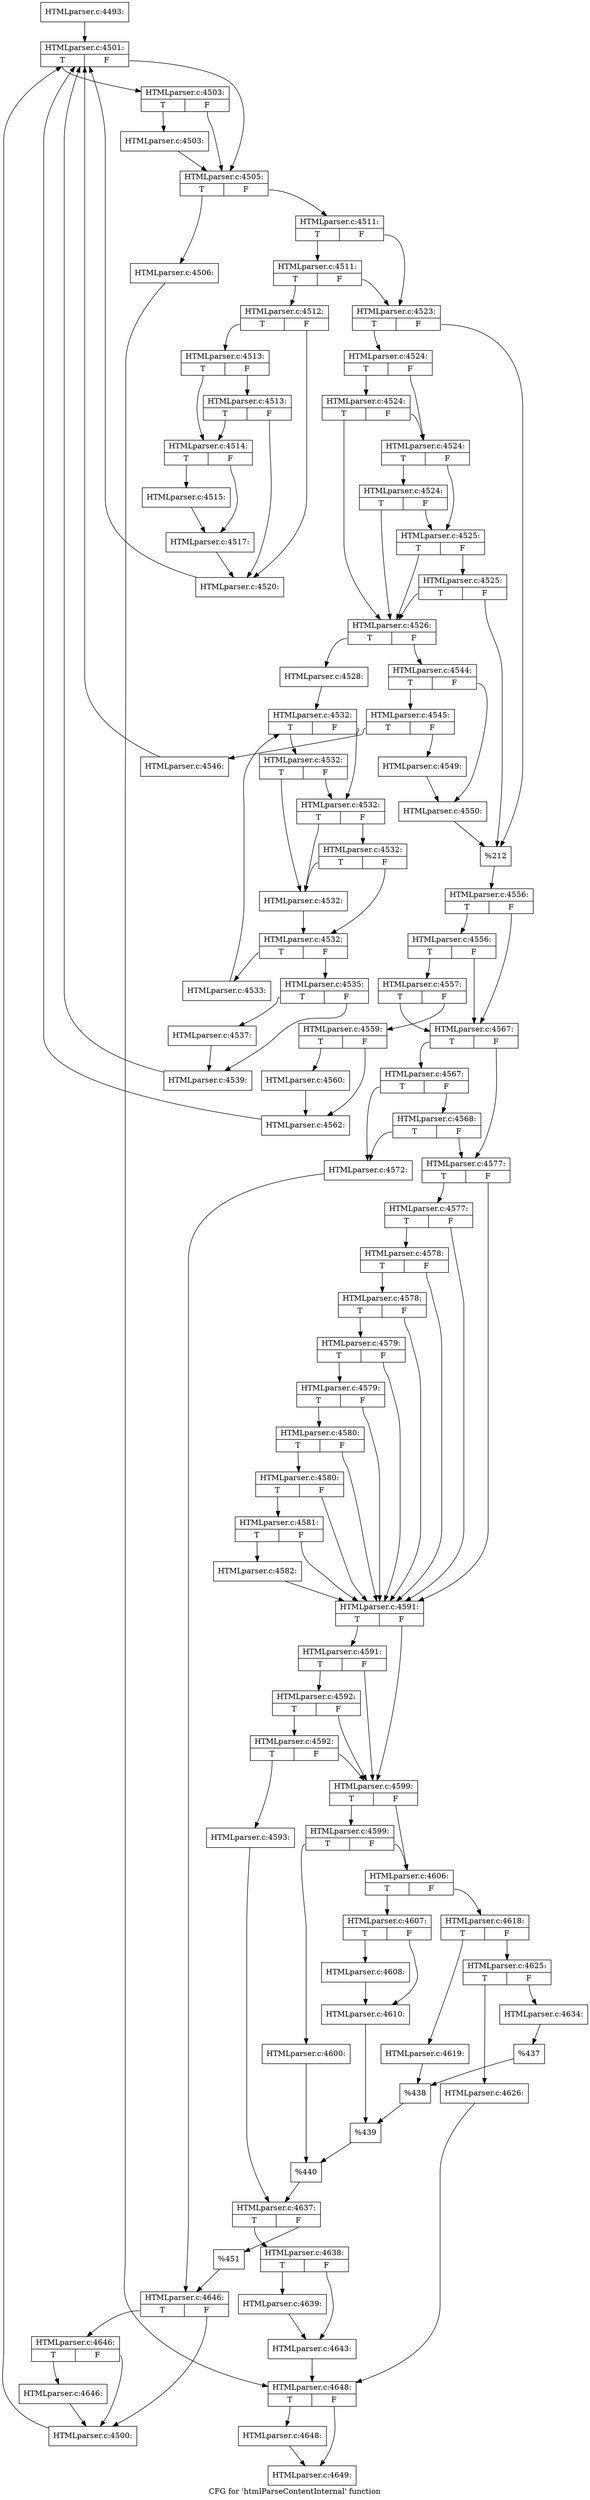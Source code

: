 digraph "CFG for 'htmlParseContentInternal' function" {
	label="CFG for 'htmlParseContentInternal' function";

	Node0x3d594c0 [shape=record,label="{HTMLparser.c:4493:}"];
	Node0x3d594c0 -> Node0x3feab10;
	Node0x3feab10 [shape=record,label="{HTMLparser.c:4501:|{<s0>T|<s1>F}}"];
	Node0x3feab10:s0 -> Node0x3feb1d0;
	Node0x3feab10:s1 -> Node0x3feb180;
	Node0x3feb1d0 [shape=record,label="{HTMLparser.c:4503:|{<s0>T|<s1>F}}"];
	Node0x3feb1d0:s0 -> Node0x3feb130;
	Node0x3feb1d0:s1 -> Node0x3feb180;
	Node0x3feb130 [shape=record,label="{HTMLparser.c:4503:}"];
	Node0x3feb130 -> Node0x3feb180;
	Node0x3feb180 [shape=record,label="{HTMLparser.c:4505:|{<s0>T|<s1>F}}"];
	Node0x3feb180:s0 -> Node0x3febe50;
	Node0x3feb180:s1 -> Node0x3febea0;
	Node0x3febe50 [shape=record,label="{HTMLparser.c:4506:}"];
	Node0x3febe50 -> Node0x3feaa90;
	Node0x3febea0 [shape=record,label="{HTMLparser.c:4511:|{<s0>T|<s1>F}}"];
	Node0x3febea0:s0 -> Node0x3fec470;
	Node0x3febea0:s1 -> Node0x3fec420;
	Node0x3fec470 [shape=record,label="{HTMLparser.c:4511:|{<s0>T|<s1>F}}"];
	Node0x3fec470:s0 -> Node0x3fec380;
	Node0x3fec470:s1 -> Node0x3fec420;
	Node0x3fec380 [shape=record,label="{HTMLparser.c:4512:|{<s0>T|<s1>F}}"];
	Node0x3fec380:s0 -> Node0x3fed110;
	Node0x3fec380:s1 -> Node0x3fed0c0;
	Node0x3fed110 [shape=record,label="{HTMLparser.c:4513:|{<s0>T|<s1>F}}"];
	Node0x3fed110:s0 -> Node0x3fed070;
	Node0x3fed110:s1 -> Node0x3fed390;
	Node0x3fed390 [shape=record,label="{HTMLparser.c:4513:|{<s0>T|<s1>F}}"];
	Node0x3fed390:s0 -> Node0x3fed070;
	Node0x3fed390:s1 -> Node0x3fed0c0;
	Node0x3fed070 [shape=record,label="{HTMLparser.c:4514:|{<s0>T|<s1>F}}"];
	Node0x3fed070:s0 -> Node0x3fedab0;
	Node0x3fed070:s1 -> Node0x3fedb00;
	Node0x3fedab0 [shape=record,label="{HTMLparser.c:4515:}"];
	Node0x3fedab0 -> Node0x3fedb00;
	Node0x3fedb00 [shape=record,label="{HTMLparser.c:4517:}"];
	Node0x3fedb00 -> Node0x3fed0c0;
	Node0x3fed0c0 [shape=record,label="{HTMLparser.c:4520:}"];
	Node0x3fed0c0 -> Node0x3feab10;
	Node0x3fec420 [shape=record,label="{HTMLparser.c:4523:|{<s0>T|<s1>F}}"];
	Node0x3fec420:s0 -> Node0x3fee880;
	Node0x3fec420:s1 -> Node0x3fee830;
	Node0x3fee880 [shape=record,label="{HTMLparser.c:4524:|{<s0>T|<s1>F}}"];
	Node0x3fee880:s0 -> Node0x3feefa0;
	Node0x3fee880:s1 -> Node0x3feef20;
	Node0x3feefa0 [shape=record,label="{HTMLparser.c:4524:|{<s0>T|<s1>F}}"];
	Node0x3feefa0:s0 -> Node0x3fee7e0;
	Node0x3feefa0:s1 -> Node0x3feef20;
	Node0x3feef20 [shape=record,label="{HTMLparser.c:4524:|{<s0>T|<s1>F}}"];
	Node0x3feef20:s0 -> Node0x3fef970;
	Node0x3feef20:s1 -> Node0x3feeea0;
	Node0x3fef970 [shape=record,label="{HTMLparser.c:4524:|{<s0>T|<s1>F}}"];
	Node0x3fef970:s0 -> Node0x3fee7e0;
	Node0x3fef970:s1 -> Node0x3feeea0;
	Node0x3feeea0 [shape=record,label="{HTMLparser.c:4525:|{<s0>T|<s1>F}}"];
	Node0x3feeea0:s0 -> Node0x3fee7e0;
	Node0x3feeea0:s1 -> Node0x3feee20;
	Node0x3feee20 [shape=record,label="{HTMLparser.c:4525:|{<s0>T|<s1>F}}"];
	Node0x3feee20:s0 -> Node0x3fee7e0;
	Node0x3feee20:s1 -> Node0x3fee830;
	Node0x3fee7e0 [shape=record,label="{HTMLparser.c:4526:|{<s0>T|<s1>F}}"];
	Node0x3fee7e0:s0 -> Node0x3ff10c0;
	Node0x3fee7e0:s1 -> Node0x3ff1110;
	Node0x3ff10c0 [shape=record,label="{HTMLparser.c:4528:}"];
	Node0x3ff10c0 -> Node0x3ff1670;
	Node0x3ff1670 [shape=record,label="{HTMLparser.c:4532:|{<s0>T|<s1>F}}"];
	Node0x3ff1670:s0 -> Node0x3ff1a80;
	Node0x3ff1670:s1 -> Node0x3ff1a30;
	Node0x3ff1a80 [shape=record,label="{HTMLparser.c:4532:|{<s0>T|<s1>F}}"];
	Node0x3ff1a80:s0 -> Node0x3ff1960;
	Node0x3ff1a80:s1 -> Node0x3ff1a30;
	Node0x3ff1a30 [shape=record,label="{HTMLparser.c:4532:|{<s0>T|<s1>F}}"];
	Node0x3ff1a30:s0 -> Node0x3ff1960;
	Node0x3ff1a30:s1 -> Node0x3ff19b0;
	Node0x3ff19b0 [shape=record,label="{HTMLparser.c:4532:|{<s0>T|<s1>F}}"];
	Node0x3ff19b0:s0 -> Node0x3ff1960;
	Node0x3ff19b0:s1 -> Node0x3ff1910;
	Node0x3ff1960 [shape=record,label="{HTMLparser.c:4532:}"];
	Node0x3ff1960 -> Node0x3ff1910;
	Node0x3ff1910 [shape=record,label="{HTMLparser.c:4532:|{<s0>T|<s1>F}}"];
	Node0x3ff1910:s0 -> Node0x3ff3060;
	Node0x3ff1910:s1 -> Node0x3ff1890;
	Node0x3ff3060 [shape=record,label="{HTMLparser.c:4533:}"];
	Node0x3ff3060 -> Node0x3ff1670;
	Node0x3ff1890 [shape=record,label="{HTMLparser.c:4535:|{<s0>T|<s1>F}}"];
	Node0x3ff1890:s0 -> Node0x3ff3a80;
	Node0x3ff1890:s1 -> Node0x3ff3d90;
	Node0x3ff3a80 [shape=record,label="{HTMLparser.c:4537:}"];
	Node0x3ff3a80 -> Node0x3ff3d90;
	Node0x3ff3d90 [shape=record,label="{HTMLparser.c:4539:}"];
	Node0x3ff3d90 -> Node0x3feab10;
	Node0x3ff1110 [shape=record,label="{HTMLparser.c:4544:|{<s0>T|<s1>F}}"];
	Node0x3ff1110:s0 -> Node0x3ff46d0;
	Node0x3ff1110:s1 -> Node0x3ff4720;
	Node0x3ff46d0 [shape=record,label="{HTMLparser.c:4545:|{<s0>T|<s1>F}}"];
	Node0x3ff46d0:s0 -> Node0x3ff4b90;
	Node0x3ff46d0:s1 -> Node0x3ff4be0;
	Node0x3ff4b90 [shape=record,label="{HTMLparser.c:4546:}"];
	Node0x3ff4b90 -> Node0x3feab10;
	Node0x3ff4be0 [shape=record,label="{HTMLparser.c:4549:}"];
	Node0x3ff4be0 -> Node0x3ff4720;
	Node0x3ff4720 [shape=record,label="{HTMLparser.c:4550:}"];
	Node0x3ff4720 -> Node0x3fee830;
	Node0x3fee830 [shape=record,label="{%212}"];
	Node0x3fee830 -> Node0x3fec3d0;
	Node0x3fec3d0 [shape=record,label="{HTMLparser.c:4556:|{<s0>T|<s1>F}}"];
	Node0x3fec3d0:s0 -> Node0x3ff57f0;
	Node0x3fec3d0:s1 -> Node0x3ff5720;
	Node0x3ff57f0 [shape=record,label="{HTMLparser.c:4556:|{<s0>T|<s1>F}}"];
	Node0x3ff57f0:s0 -> Node0x3ff5770;
	Node0x3ff57f0:s1 -> Node0x3ff5720;
	Node0x3ff5770 [shape=record,label="{HTMLparser.c:4557:|{<s0>T|<s1>F}}"];
	Node0x3ff5770:s0 -> Node0x3ff5720;
	Node0x3ff5770:s1 -> Node0x3ff56d0;
	Node0x3ff56d0 [shape=record,label="{HTMLparser.c:4559:|{<s0>T|<s1>F}}"];
	Node0x3ff56d0:s0 -> Node0x3ff6540;
	Node0x3ff56d0:s1 -> Node0x3ff6590;
	Node0x3ff6540 [shape=record,label="{HTMLparser.c:4560:}"];
	Node0x3ff6540 -> Node0x3ff6590;
	Node0x3ff6590 [shape=record,label="{HTMLparser.c:4562:}"];
	Node0x3ff6590 -> Node0x3feab10;
	Node0x3ff5720 [shape=record,label="{HTMLparser.c:4567:|{<s0>T|<s1>F}}"];
	Node0x3ff5720:s0 -> Node0x3ff72c0;
	Node0x3ff5720:s1 -> Node0x3ff7270;
	Node0x3ff72c0 [shape=record,label="{HTMLparser.c:4567:|{<s0>T|<s1>F}}"];
	Node0x3ff72c0:s0 -> Node0x3ff71d0;
	Node0x3ff72c0:s1 -> Node0x3ff7860;
	Node0x3ff7860 [shape=record,label="{HTMLparser.c:4568:|{<s0>T|<s1>F}}"];
	Node0x3ff7860:s0 -> Node0x3ff71d0;
	Node0x3ff7860:s1 -> Node0x3ff7270;
	Node0x3ff71d0 [shape=record,label="{HTMLparser.c:4572:}"];
	Node0x3ff71d0 -> Node0x3ff7220;
	Node0x3ff7270 [shape=record,label="{HTMLparser.c:4577:|{<s0>T|<s1>F}}"];
	Node0x3ff7270:s0 -> Node0x3ff8510;
	Node0x3ff7270:s1 -> Node0x3ff8140;
	Node0x3ff8510 [shape=record,label="{HTMLparser.c:4577:|{<s0>T|<s1>F}}"];
	Node0x3ff8510:s0 -> Node0x3ff8490;
	Node0x3ff8510:s1 -> Node0x3ff8140;
	Node0x3ff8490 [shape=record,label="{HTMLparser.c:4578:|{<s0>T|<s1>F}}"];
	Node0x3ff8490:s0 -> Node0x3ff8410;
	Node0x3ff8490:s1 -> Node0x3ff8140;
	Node0x3ff8410 [shape=record,label="{HTMLparser.c:4578:|{<s0>T|<s1>F}}"];
	Node0x3ff8410:s0 -> Node0x3ff8390;
	Node0x3ff8410:s1 -> Node0x3ff8140;
	Node0x3ff8390 [shape=record,label="{HTMLparser.c:4579:|{<s0>T|<s1>F}}"];
	Node0x3ff8390:s0 -> Node0x3ff8310;
	Node0x3ff8390:s1 -> Node0x3ff8140;
	Node0x3ff8310 [shape=record,label="{HTMLparser.c:4579:|{<s0>T|<s1>F}}"];
	Node0x3ff8310:s0 -> Node0x3ff8290;
	Node0x3ff8310:s1 -> Node0x3ff8140;
	Node0x3ff8290 [shape=record,label="{HTMLparser.c:4580:|{<s0>T|<s1>F}}"];
	Node0x3ff8290:s0 -> Node0x3ff8210;
	Node0x3ff8290:s1 -> Node0x3ff8140;
	Node0x3ff8210 [shape=record,label="{HTMLparser.c:4580:|{<s0>T|<s1>F}}"];
	Node0x3ff8210:s0 -> Node0x3ff8190;
	Node0x3ff8210:s1 -> Node0x3ff8140;
	Node0x3ff8190 [shape=record,label="{HTMLparser.c:4581:|{<s0>T|<s1>F}}"];
	Node0x3ff8190:s0 -> Node0x3ff80f0;
	Node0x3ff8190:s1 -> Node0x3ff8140;
	Node0x3ff80f0 [shape=record,label="{HTMLparser.c:4582:}"];
	Node0x3ff80f0 -> Node0x3ff8140;
	Node0x3ff8140 [shape=record,label="{HTMLparser.c:4591:|{<s0>T|<s1>F}}"];
	Node0x3ff8140:s0 -> Node0x3ffc0d0;
	Node0x3ff8140:s1 -> Node0x3ffbf80;
	Node0x3ffc0d0 [shape=record,label="{HTMLparser.c:4591:|{<s0>T|<s1>F}}"];
	Node0x3ffc0d0:s0 -> Node0x3ffc050;
	Node0x3ffc0d0:s1 -> Node0x3ffbf80;
	Node0x3ffc050 [shape=record,label="{HTMLparser.c:4592:|{<s0>T|<s1>F}}"];
	Node0x3ffc050:s0 -> Node0x3ffbfd0;
	Node0x3ffc050:s1 -> Node0x3ffbf80;
	Node0x3ffbfd0 [shape=record,label="{HTMLparser.c:4592:|{<s0>T|<s1>F}}"];
	Node0x3ffbfd0:s0 -> Node0x3ffbee0;
	Node0x3ffbfd0:s1 -> Node0x3ffbf80;
	Node0x3ffbee0 [shape=record,label="{HTMLparser.c:4593:}"];
	Node0x3ffbee0 -> Node0x3ffbf30;
	Node0x3ffbf80 [shape=record,label="{HTMLparser.c:4599:|{<s0>T|<s1>F}}"];
	Node0x3ffbf80:s0 -> Node0x3ffd910;
	Node0x3ffbf80:s1 -> Node0x3ffd8c0;
	Node0x3ffd910 [shape=record,label="{HTMLparser.c:4599:|{<s0>T|<s1>F}}"];
	Node0x3ffd910:s0 -> Node0x3ffd820;
	Node0x3ffd910:s1 -> Node0x3ffd8c0;
	Node0x3ffd820 [shape=record,label="{HTMLparser.c:4600:}"];
	Node0x3ffd820 -> Node0x3ffd870;
	Node0x3ffd8c0 [shape=record,label="{HTMLparser.c:4606:|{<s0>T|<s1>F}}"];
	Node0x3ffd8c0:s0 -> Node0x3ffe640;
	Node0x3ffd8c0:s1 -> Node0x3ffe6e0;
	Node0x3ffe640 [shape=record,label="{HTMLparser.c:4607:|{<s0>T|<s1>F}}"];
	Node0x3ffe640:s0 -> Node0x3fff680;
	Node0x3ffe640:s1 -> Node0x3fff6d0;
	Node0x3fff680 [shape=record,label="{HTMLparser.c:4608:}"];
	Node0x3fff680 -> Node0x3fff6d0;
	Node0x3fff6d0 [shape=record,label="{HTMLparser.c:4610:}"];
	Node0x3fff6d0 -> Node0x3ffe690;
	Node0x3ffe6e0 [shape=record,label="{HTMLparser.c:4618:|{<s0>T|<s1>F}}"];
	Node0x3ffe6e0:s0 -> Node0x3ffff50;
	Node0x3ffe6e0:s1 -> Node0x3fffff0;
	Node0x3ffff50 [shape=record,label="{HTMLparser.c:4619:}"];
	Node0x3ffff50 -> Node0x3ffffa0;
	Node0x3fffff0 [shape=record,label="{HTMLparser.c:4625:|{<s0>T|<s1>F}}"];
	Node0x3fffff0:s0 -> Node0x40007a0;
	Node0x3fffff0:s1 -> Node0x4000840;
	Node0x40007a0 [shape=record,label="{HTMLparser.c:4626:}"];
	Node0x40007a0 -> Node0x3feaa90;
	Node0x4000840 [shape=record,label="{HTMLparser.c:4634:}"];
	Node0x4000840 -> Node0x40007f0;
	Node0x40007f0 [shape=record,label="{%437}"];
	Node0x40007f0 -> Node0x3ffffa0;
	Node0x3ffffa0 [shape=record,label="{%438}"];
	Node0x3ffffa0 -> Node0x3ffe690;
	Node0x3ffe690 [shape=record,label="{%439}"];
	Node0x3ffe690 -> Node0x3ffd870;
	Node0x3ffd870 [shape=record,label="{%440}"];
	Node0x3ffd870 -> Node0x3ffbf30;
	Node0x3ffbf30 [shape=record,label="{HTMLparser.c:4637:|{<s0>T|<s1>F}}"];
	Node0x3ffbf30:s0 -> Node0x4001530;
	Node0x3ffbf30:s1 -> Node0x4001580;
	Node0x4001530 [shape=record,label="{HTMLparser.c:4638:|{<s0>T|<s1>F}}"];
	Node0x4001530:s0 -> Node0x4001a50;
	Node0x4001530:s1 -> Node0x4001aa0;
	Node0x4001a50 [shape=record,label="{HTMLparser.c:4639:}"];
	Node0x4001a50 -> Node0x4001aa0;
	Node0x4001aa0 [shape=record,label="{HTMLparser.c:4643:}"];
	Node0x4001aa0 -> Node0x3feaa90;
	Node0x4001580 [shape=record,label="{%451}"];
	Node0x4001580 -> Node0x3ff7220;
	Node0x3ff7220 [shape=record,label="{HTMLparser.c:4646:|{<s0>T|<s1>F}}"];
	Node0x3ff7220:s0 -> Node0x4002460;
	Node0x3ff7220:s1 -> Node0x4002410;
	Node0x4002460 [shape=record,label="{HTMLparser.c:4646:|{<s0>T|<s1>F}}"];
	Node0x4002460:s0 -> Node0x40023c0;
	Node0x4002460:s1 -> Node0x4002410;
	Node0x40023c0 [shape=record,label="{HTMLparser.c:4646:}"];
	Node0x40023c0 -> Node0x4002410;
	Node0x4002410 [shape=record,label="{HTMLparser.c:4500:}"];
	Node0x4002410 -> Node0x3feab10;
	Node0x3feaa90 [shape=record,label="{HTMLparser.c:4648:|{<s0>T|<s1>F}}"];
	Node0x3feaa90:s0 -> Node0x3fea870;
	Node0x3feaa90:s1 -> Node0x40031b0;
	Node0x3fea870 [shape=record,label="{HTMLparser.c:4648:}"];
	Node0x3fea870 -> Node0x40031b0;
	Node0x40031b0 [shape=record,label="{HTMLparser.c:4649:}"];
}
